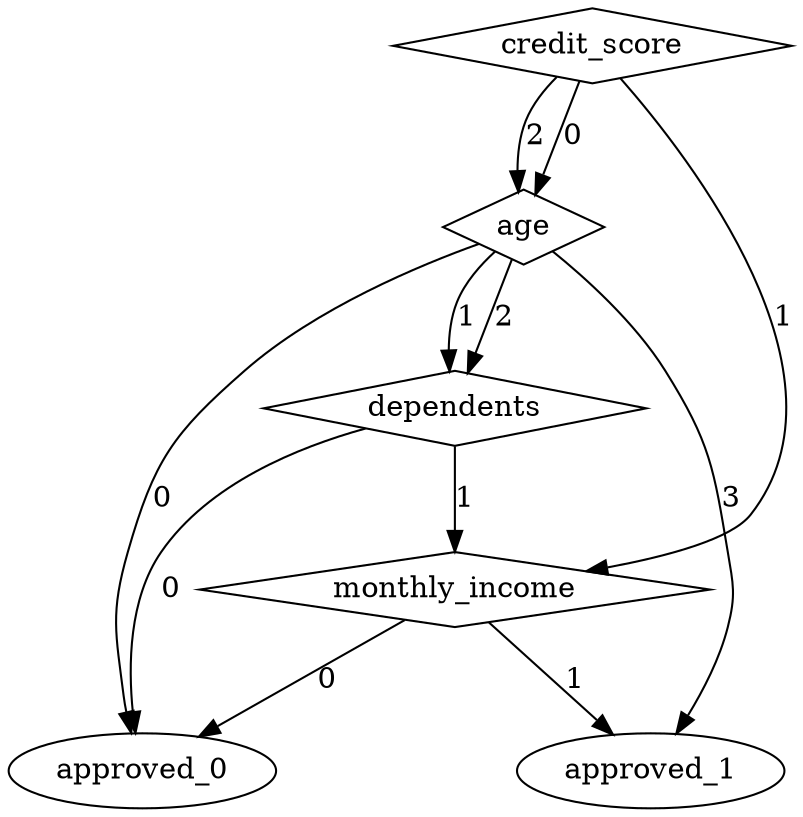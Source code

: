 digraph {
node [label=approved_1,style=""] approved_1
node [label=approved_0,style=""] approved_0
node [label=approved_0,style=""] approved_0
node [label=approved_1,style=""] approved_1
node [label=approved_0,style=""] approved_0
node [label=monthly_income,shape="diamond",style=""] 3
node [label=dependents,shape="diamond",style=""] 2
node [label=age,shape="diamond",style=""] 1
node [label=credit_score,shape="diamond",style=""] 0

3 -> approved_1 [label="1"]
3 -> approved_0 [label="0"]
2 -> 3 [label="1"]
2 -> approved_0 [label="0"]
1 -> approved_1 [label="3"]
1 -> 2 [label="2"]
1 -> 2 [label="1"]
1 -> approved_0 [label="0"]
0 -> 1 [label="2"]
0 -> 3 [label="1"]
0 -> 1 [label="0"]
}